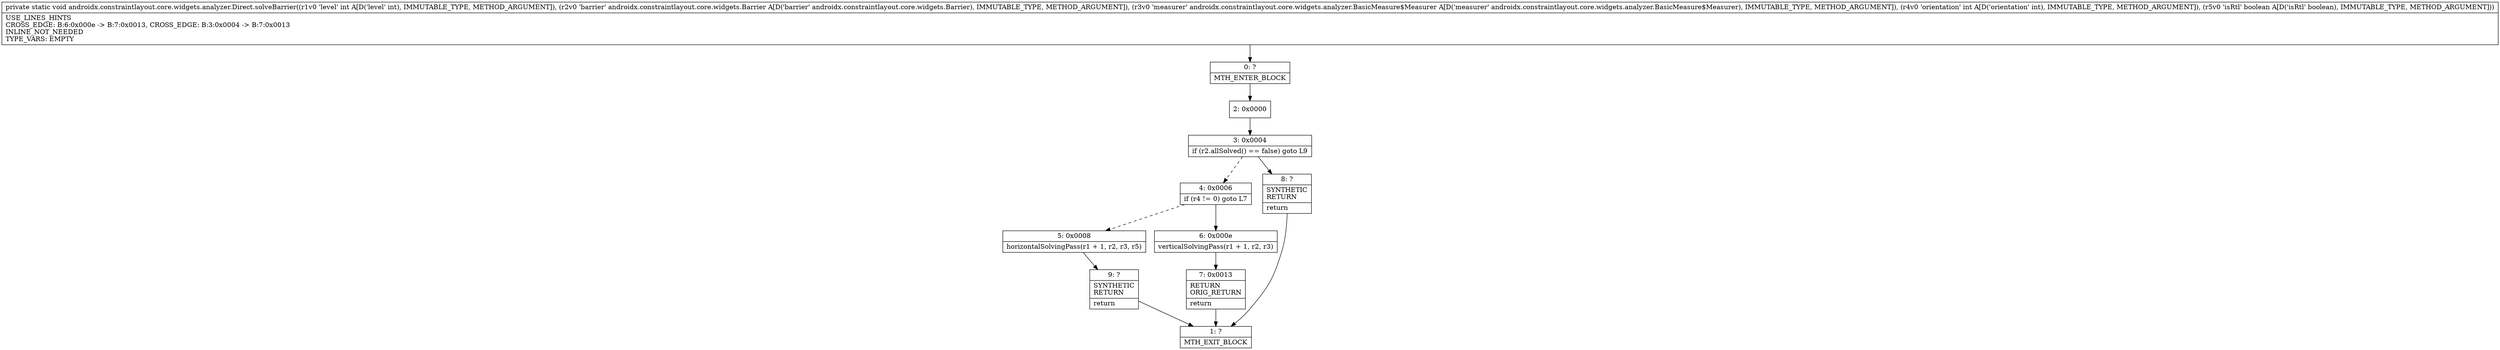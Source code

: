 digraph "CFG forandroidx.constraintlayout.core.widgets.analyzer.Direct.solveBarrier(ILandroidx\/constraintlayout\/core\/widgets\/Barrier;Landroidx\/constraintlayout\/core\/widgets\/analyzer\/BasicMeasure$Measurer;IZ)V" {
Node_0 [shape=record,label="{0\:\ ?|MTH_ENTER_BLOCK\l}"];
Node_2 [shape=record,label="{2\:\ 0x0000}"];
Node_3 [shape=record,label="{3\:\ 0x0004|if (r2.allSolved() == false) goto L9\l}"];
Node_4 [shape=record,label="{4\:\ 0x0006|if (r4 != 0) goto L7\l}"];
Node_5 [shape=record,label="{5\:\ 0x0008|horizontalSolvingPass(r1 + 1, r2, r3, r5)\l}"];
Node_9 [shape=record,label="{9\:\ ?|SYNTHETIC\lRETURN\l|return\l}"];
Node_1 [shape=record,label="{1\:\ ?|MTH_EXIT_BLOCK\l}"];
Node_6 [shape=record,label="{6\:\ 0x000e|verticalSolvingPass(r1 + 1, r2, r3)\l}"];
Node_7 [shape=record,label="{7\:\ 0x0013|RETURN\lORIG_RETURN\l|return\l}"];
Node_8 [shape=record,label="{8\:\ ?|SYNTHETIC\lRETURN\l|return\l}"];
MethodNode[shape=record,label="{private static void androidx.constraintlayout.core.widgets.analyzer.Direct.solveBarrier((r1v0 'level' int A[D('level' int), IMMUTABLE_TYPE, METHOD_ARGUMENT]), (r2v0 'barrier' androidx.constraintlayout.core.widgets.Barrier A[D('barrier' androidx.constraintlayout.core.widgets.Barrier), IMMUTABLE_TYPE, METHOD_ARGUMENT]), (r3v0 'measurer' androidx.constraintlayout.core.widgets.analyzer.BasicMeasure$Measurer A[D('measurer' androidx.constraintlayout.core.widgets.analyzer.BasicMeasure$Measurer), IMMUTABLE_TYPE, METHOD_ARGUMENT]), (r4v0 'orientation' int A[D('orientation' int), IMMUTABLE_TYPE, METHOD_ARGUMENT]), (r5v0 'isRtl' boolean A[D('isRtl' boolean), IMMUTABLE_TYPE, METHOD_ARGUMENT]))  | USE_LINES_HINTS\lCROSS_EDGE: B:6:0x000e \-\> B:7:0x0013, CROSS_EDGE: B:3:0x0004 \-\> B:7:0x0013\lINLINE_NOT_NEEDED\lTYPE_VARS: EMPTY\l}"];
MethodNode -> Node_0;Node_0 -> Node_2;
Node_2 -> Node_3;
Node_3 -> Node_4[style=dashed];
Node_3 -> Node_8;
Node_4 -> Node_5[style=dashed];
Node_4 -> Node_6;
Node_5 -> Node_9;
Node_9 -> Node_1;
Node_6 -> Node_7;
Node_7 -> Node_1;
Node_8 -> Node_1;
}

